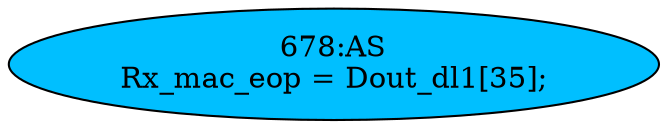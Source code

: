 strict digraph "" {
	node [label="\N"];
	"678:AS"	 [ast="<pyverilog.vparser.ast.Assign object at 0x7fbd1c2d2750>",
		def_var="['Rx_mac_eop']",
		fillcolor=deepskyblue,
		label="678:AS
Rx_mac_eop = Dout_dl1[35];",
		statements="[]",
		style=filled,
		typ=Assign,
		use_var="['Dout_dl1']"];
}
